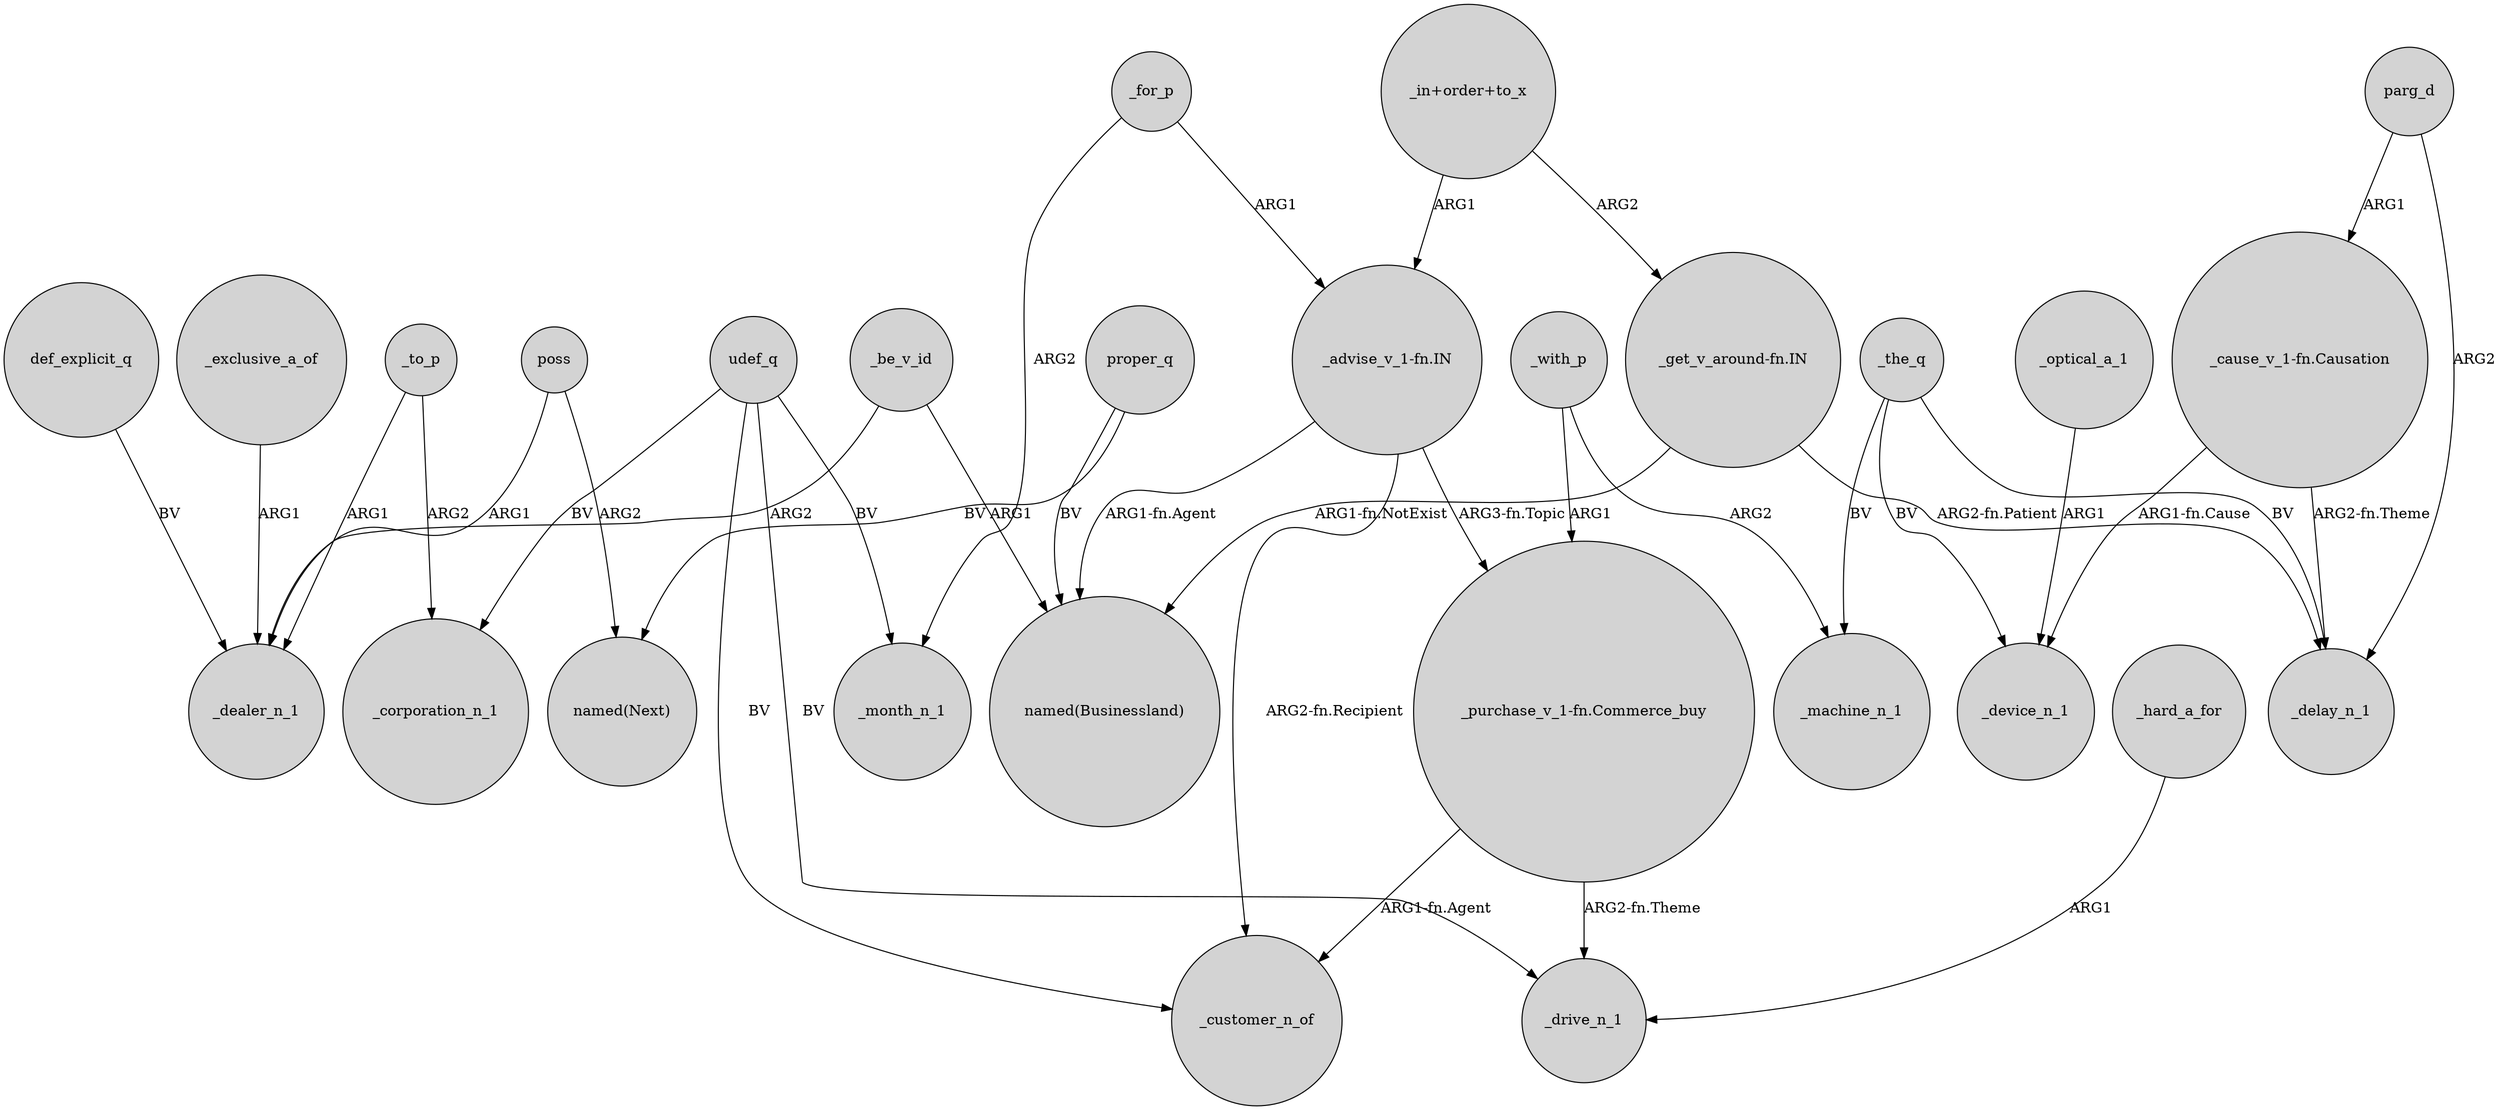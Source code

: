digraph {
	node [shape=circle style=filled]
	proper_q -> "named(Businessland)" [label=BV]
	_be_v_id -> _dealer_n_1 [label=ARG2]
	_for_p -> _month_n_1 [label=ARG2]
	"_cause_v_1-fn.Causation" -> _delay_n_1 [label="ARG2-fn.Theme"]
	_the_q -> _delay_n_1 [label=BV]
	"_advise_v_1-fn.IN" -> "named(Businessland)" [label="ARG1-fn.Agent"]
	poss -> _dealer_n_1 [label=ARG1]
	_to_p -> _corporation_n_1 [label=ARG2]
	_with_p -> _machine_n_1 [label=ARG2]
	"_purchase_v_1-fn.Commerce_buy" -> _customer_n_of [label="ARG1-fn.Agent"]
	def_explicit_q -> _dealer_n_1 [label=BV]
	_optical_a_1 -> _device_n_1 [label=ARG1]
	"_purchase_v_1-fn.Commerce_buy" -> _drive_n_1 [label="ARG2-fn.Theme"]
	udef_q -> _month_n_1 [label=BV]
	_hard_a_for -> _drive_n_1 [label=ARG1]
	udef_q -> _drive_n_1 [label=BV]
	udef_q -> _corporation_n_1 [label=BV]
	"_advise_v_1-fn.IN" -> _customer_n_of [label="ARG2-fn.Recipient"]
	_with_p -> "_purchase_v_1-fn.Commerce_buy" [label=ARG1]
	_the_q -> _machine_n_1 [label=BV]
	_be_v_id -> "named(Businessland)" [label=ARG1]
	"_get_v_around-fn.IN" -> _delay_n_1 [label="ARG2-fn.Patient"]
	"_in+order+to_x" -> "_get_v_around-fn.IN" [label=ARG2]
	parg_d -> "_cause_v_1-fn.Causation" [label=ARG1]
	poss -> "named(Next)" [label=ARG2]
	proper_q -> "named(Next)" [label=BV]
	udef_q -> _customer_n_of [label=BV]
	_exclusive_a_of -> _dealer_n_1 [label=ARG1]
	"_in+order+to_x" -> "_advise_v_1-fn.IN" [label=ARG1]
	"_get_v_around-fn.IN" -> "named(Businessland)" [label="ARG1-fn.NotExist"]
	_for_p -> "_advise_v_1-fn.IN" [label=ARG1]
	"_advise_v_1-fn.IN" -> "_purchase_v_1-fn.Commerce_buy" [label="ARG3-fn.Topic"]
	_to_p -> _dealer_n_1 [label=ARG1]
	_the_q -> _device_n_1 [label=BV]
	"_cause_v_1-fn.Causation" -> _device_n_1 [label="ARG1-fn.Cause"]
	parg_d -> _delay_n_1 [label=ARG2]
}
